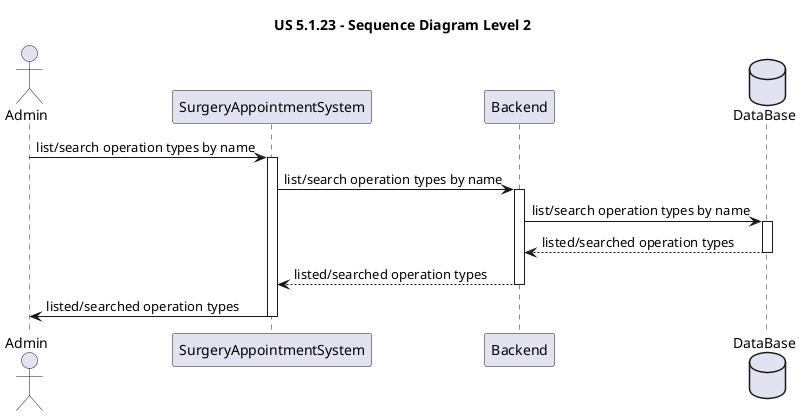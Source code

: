 ﻿@startuml
'https://plantuml.com/sequence-diagram

title US 5.1.23 - Sequence Diagram Level 2

actor Admin
participant SurgeryAppointmentSystem
participant Backend
database DataBase

Admin -> SurgeryAppointmentSystem : list/search operation types by name
activate SurgeryAppointmentSystem

SurgeryAppointmentSystem -> Backend : list/search operation types by name
activate Backend

Backend -> DataBase : list/search operation types by name
activate DataBase

DataBase --> Backend : listed/searched operation types
deactivate DataBase

Backend --> SurgeryAppointmentSystem : listed/searched operation types
deactivate Backend

SurgeryAppointmentSystem -> Admin : listed/searched operation types
deactivate SurgeryAppointmentSystem
@enduml